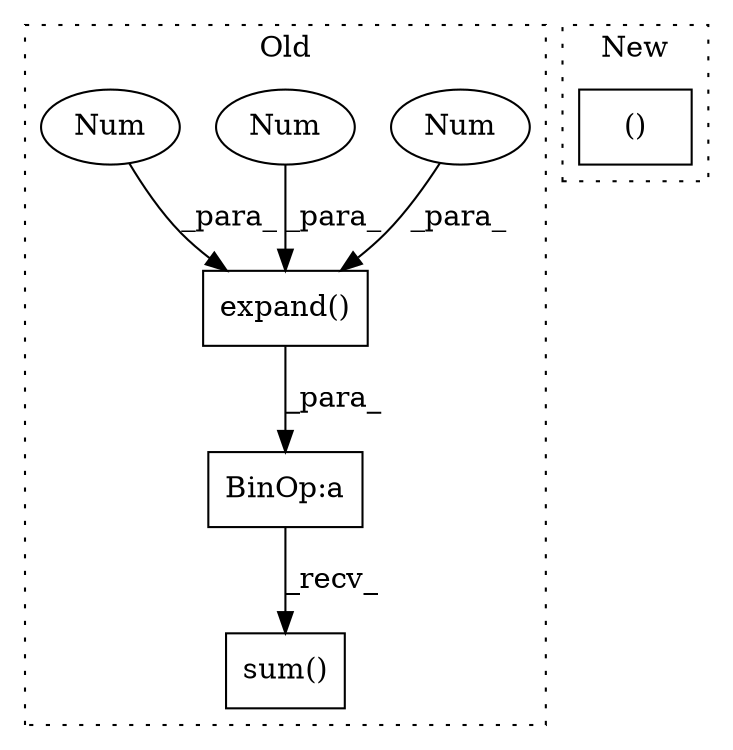 digraph G {
subgraph cluster0 {
1 [label="expand()" a="75" s="15702,15755" l="22,1" shape="box"];
3 [label="Num" a="76" s="15749" l="2" shape="ellipse"];
4 [label="Num" a="76" s="15753" l="2" shape="ellipse"];
5 [label="BinOp:a" a="82" s="16369" l="3" shape="box"];
6 [label="sum()" a="75" s="16349" l="56" shape="box"];
7 [label="Num" a="76" s="15741" l="2" shape="ellipse"];
label = "Old";
style="dotted";
}
subgraph cluster1 {
2 [label="()" a="54" s="20743" l="0" shape="box"];
label = "New";
style="dotted";
}
1 -> 5 [label="_para_"];
3 -> 1 [label="_para_"];
4 -> 1 [label="_para_"];
5 -> 6 [label="_recv_"];
7 -> 1 [label="_para_"];
}